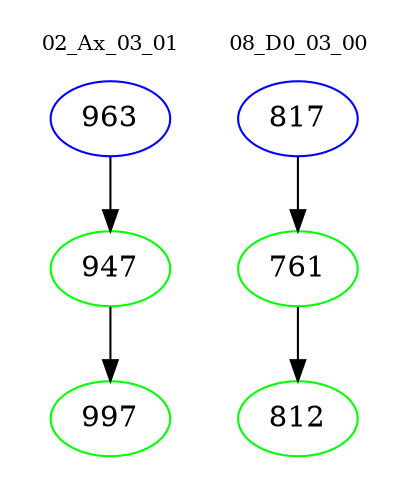 digraph{
subgraph cluster_0 {
color = white
label = "02_Ax_03_01";
fontsize=10;
T0_963 [label="963", color="blue"]
T0_963 -> T0_947 [color="black"]
T0_947 [label="947", color="green"]
T0_947 -> T0_997 [color="black"]
T0_997 [label="997", color="green"]
}
subgraph cluster_1 {
color = white
label = "08_D0_03_00";
fontsize=10;
T1_817 [label="817", color="blue"]
T1_817 -> T1_761 [color="black"]
T1_761 [label="761", color="green"]
T1_761 -> T1_812 [color="black"]
T1_812 [label="812", color="green"]
}
}
